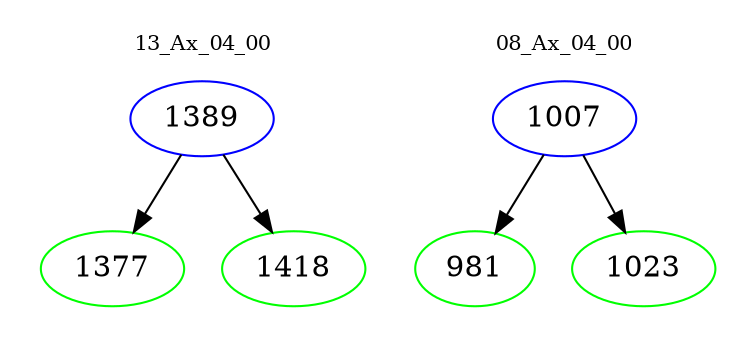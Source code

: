 digraph{
subgraph cluster_0 {
color = white
label = "13_Ax_04_00";
fontsize=10;
T0_1389 [label="1389", color="blue"]
T0_1389 -> T0_1377 [color="black"]
T0_1377 [label="1377", color="green"]
T0_1389 -> T0_1418 [color="black"]
T0_1418 [label="1418", color="green"]
}
subgraph cluster_1 {
color = white
label = "08_Ax_04_00";
fontsize=10;
T1_1007 [label="1007", color="blue"]
T1_1007 -> T1_981 [color="black"]
T1_981 [label="981", color="green"]
T1_1007 -> T1_1023 [color="black"]
T1_1023 [label="1023", color="green"]
}
}
